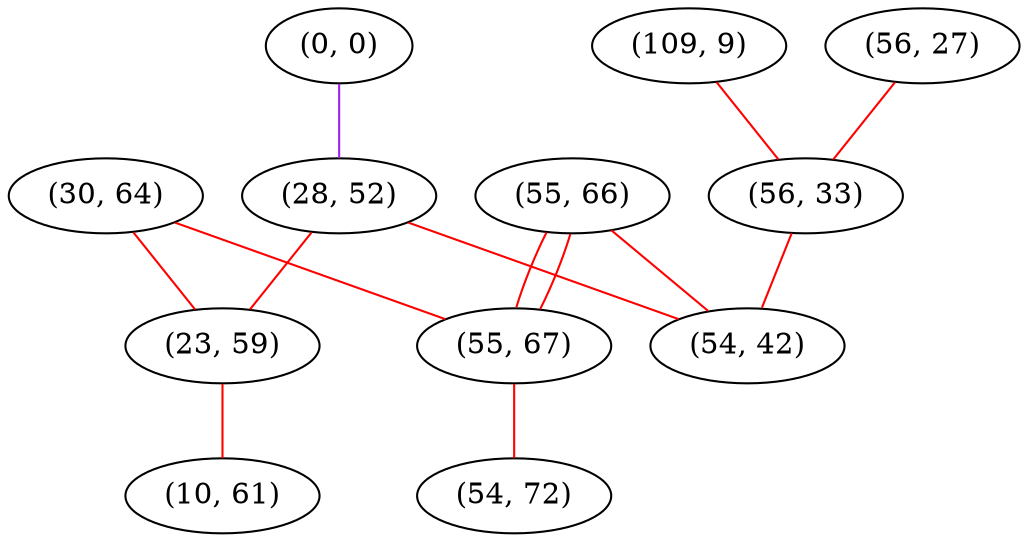 graph "" {
"(0, 0)";
"(30, 64)";
"(56, 27)";
"(55, 66)";
"(55, 67)";
"(28, 52)";
"(54, 72)";
"(109, 9)";
"(56, 33)";
"(23, 59)";
"(10, 61)";
"(54, 42)";
"(0, 0)" -- "(28, 52)"  [color=purple, key=0, weight=4];
"(30, 64)" -- "(23, 59)"  [color=red, key=0, weight=1];
"(30, 64)" -- "(55, 67)"  [color=red, key=0, weight=1];
"(56, 27)" -- "(56, 33)"  [color=red, key=0, weight=1];
"(55, 66)" -- "(55, 67)"  [color=red, key=0, weight=1];
"(55, 66)" -- "(55, 67)"  [color=red, key=1, weight=1];
"(55, 66)" -- "(54, 42)"  [color=red, key=0, weight=1];
"(55, 67)" -- "(54, 72)"  [color=red, key=0, weight=1];
"(28, 52)" -- "(23, 59)"  [color=red, key=0, weight=1];
"(28, 52)" -- "(54, 42)"  [color=red, key=0, weight=1];
"(109, 9)" -- "(56, 33)"  [color=red, key=0, weight=1];
"(56, 33)" -- "(54, 42)"  [color=red, key=0, weight=1];
"(23, 59)" -- "(10, 61)"  [color=red, key=0, weight=1];
}
